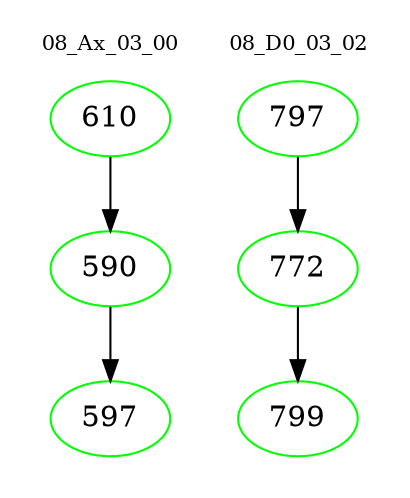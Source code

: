 digraph{
subgraph cluster_0 {
color = white
label = "08_Ax_03_00";
fontsize=10;
T0_610 [label="610", color="green"]
T0_610 -> T0_590 [color="black"]
T0_590 [label="590", color="green"]
T0_590 -> T0_597 [color="black"]
T0_597 [label="597", color="green"]
}
subgraph cluster_1 {
color = white
label = "08_D0_03_02";
fontsize=10;
T1_797 [label="797", color="green"]
T1_797 -> T1_772 [color="black"]
T1_772 [label="772", color="green"]
T1_772 -> T1_799 [color="black"]
T1_799 [label="799", color="green"]
}
}
